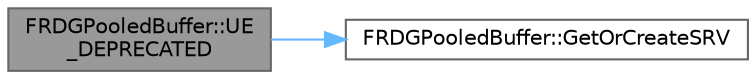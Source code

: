 digraph "FRDGPooledBuffer::UE_DEPRECATED"
{
 // INTERACTIVE_SVG=YES
 // LATEX_PDF_SIZE
  bgcolor="transparent";
  edge [fontname=Helvetica,fontsize=10,labelfontname=Helvetica,labelfontsize=10];
  node [fontname=Helvetica,fontsize=10,shape=box,height=0.2,width=0.4];
  rankdir="LR";
  Node1 [id="Node000001",label="FRDGPooledBuffer::UE\l_DEPRECATED",height=0.2,width=0.4,color="gray40", fillcolor="grey60", style="filled", fontcolor="black",tooltip=" "];
  Node1 -> Node2 [id="edge1_Node000001_Node000002",color="steelblue1",style="solid",tooltip=" "];
  Node2 [id="Node000002",label="FRDGPooledBuffer::GetOrCreateSRV",height=0.2,width=0.4,color="grey40", fillcolor="white", style="filled",URL="$d3/dea/classFRDGPooledBuffer.html#ac9dd084c6c4e1bb487d415ab3f6c5d99",tooltip="Finds a SRV matching the descriptor in the cache or creates a new one and updates the cache."];
}
